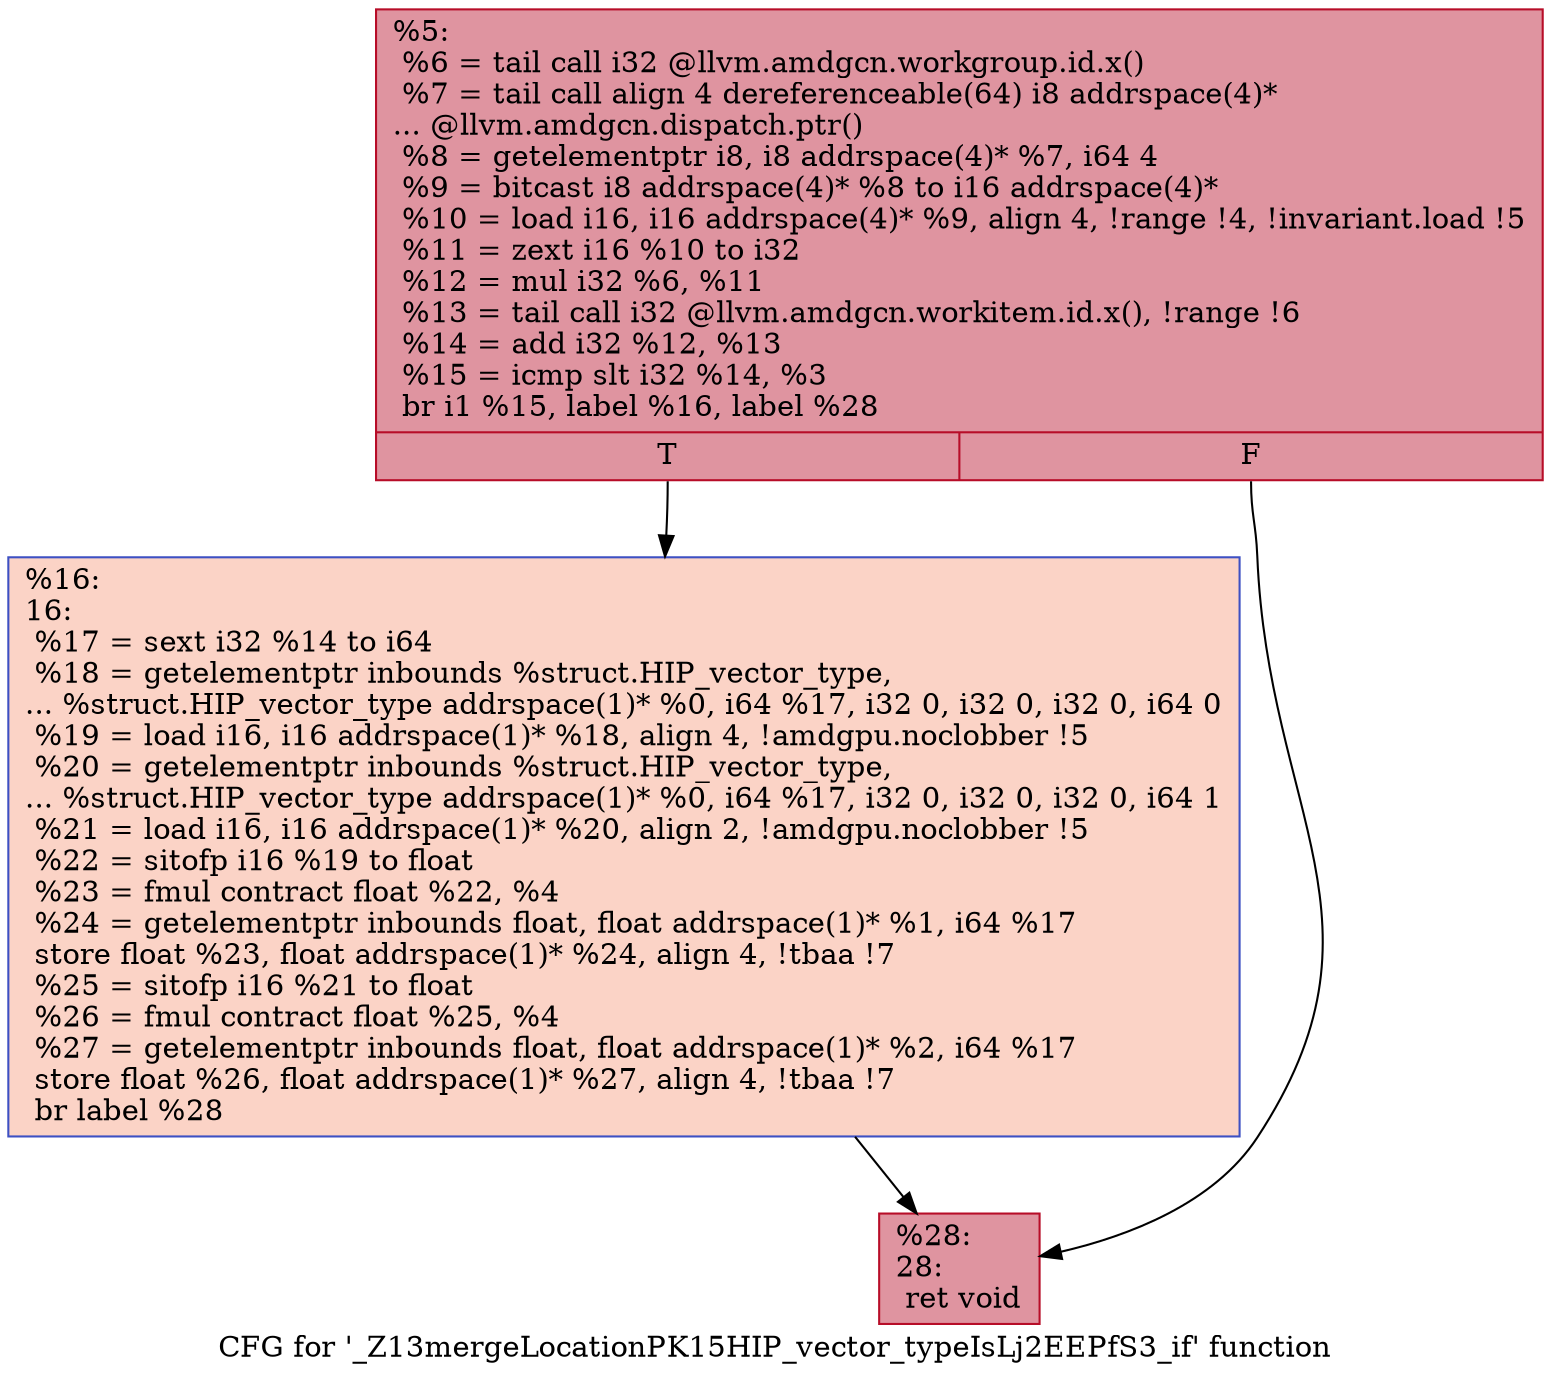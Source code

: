 digraph "CFG for '_Z13mergeLocationPK15HIP_vector_typeIsLj2EEPfS3_if' function" {
	label="CFG for '_Z13mergeLocationPK15HIP_vector_typeIsLj2EEPfS3_if' function";

	Node0x6381c50 [shape=record,color="#b70d28ff", style=filled, fillcolor="#b70d2870",label="{%5:\l  %6 = tail call i32 @llvm.amdgcn.workgroup.id.x()\l  %7 = tail call align 4 dereferenceable(64) i8 addrspace(4)*\l... @llvm.amdgcn.dispatch.ptr()\l  %8 = getelementptr i8, i8 addrspace(4)* %7, i64 4\l  %9 = bitcast i8 addrspace(4)* %8 to i16 addrspace(4)*\l  %10 = load i16, i16 addrspace(4)* %9, align 4, !range !4, !invariant.load !5\l  %11 = zext i16 %10 to i32\l  %12 = mul i32 %6, %11\l  %13 = tail call i32 @llvm.amdgcn.workitem.id.x(), !range !6\l  %14 = add i32 %12, %13\l  %15 = icmp slt i32 %14, %3\l  br i1 %15, label %16, label %28\l|{<s0>T|<s1>F}}"];
	Node0x6381c50:s0 -> Node0x6383ac0;
	Node0x6381c50:s1 -> Node0x6383b50;
	Node0x6383ac0 [shape=record,color="#3d50c3ff", style=filled, fillcolor="#f59c7d70",label="{%16:\l16:                                               \l  %17 = sext i32 %14 to i64\l  %18 = getelementptr inbounds %struct.HIP_vector_type,\l... %struct.HIP_vector_type addrspace(1)* %0, i64 %17, i32 0, i32 0, i32 0, i64 0\l  %19 = load i16, i16 addrspace(1)* %18, align 4, !amdgpu.noclobber !5\l  %20 = getelementptr inbounds %struct.HIP_vector_type,\l... %struct.HIP_vector_type addrspace(1)* %0, i64 %17, i32 0, i32 0, i32 0, i64 1\l  %21 = load i16, i16 addrspace(1)* %20, align 2, !amdgpu.noclobber !5\l  %22 = sitofp i16 %19 to float\l  %23 = fmul contract float %22, %4\l  %24 = getelementptr inbounds float, float addrspace(1)* %1, i64 %17\l  store float %23, float addrspace(1)* %24, align 4, !tbaa !7\l  %25 = sitofp i16 %21 to float\l  %26 = fmul contract float %25, %4\l  %27 = getelementptr inbounds float, float addrspace(1)* %2, i64 %17\l  store float %26, float addrspace(1)* %27, align 4, !tbaa !7\l  br label %28\l}"];
	Node0x6383ac0 -> Node0x6383b50;
	Node0x6383b50 [shape=record,color="#b70d28ff", style=filled, fillcolor="#b70d2870",label="{%28:\l28:                                               \l  ret void\l}"];
}
